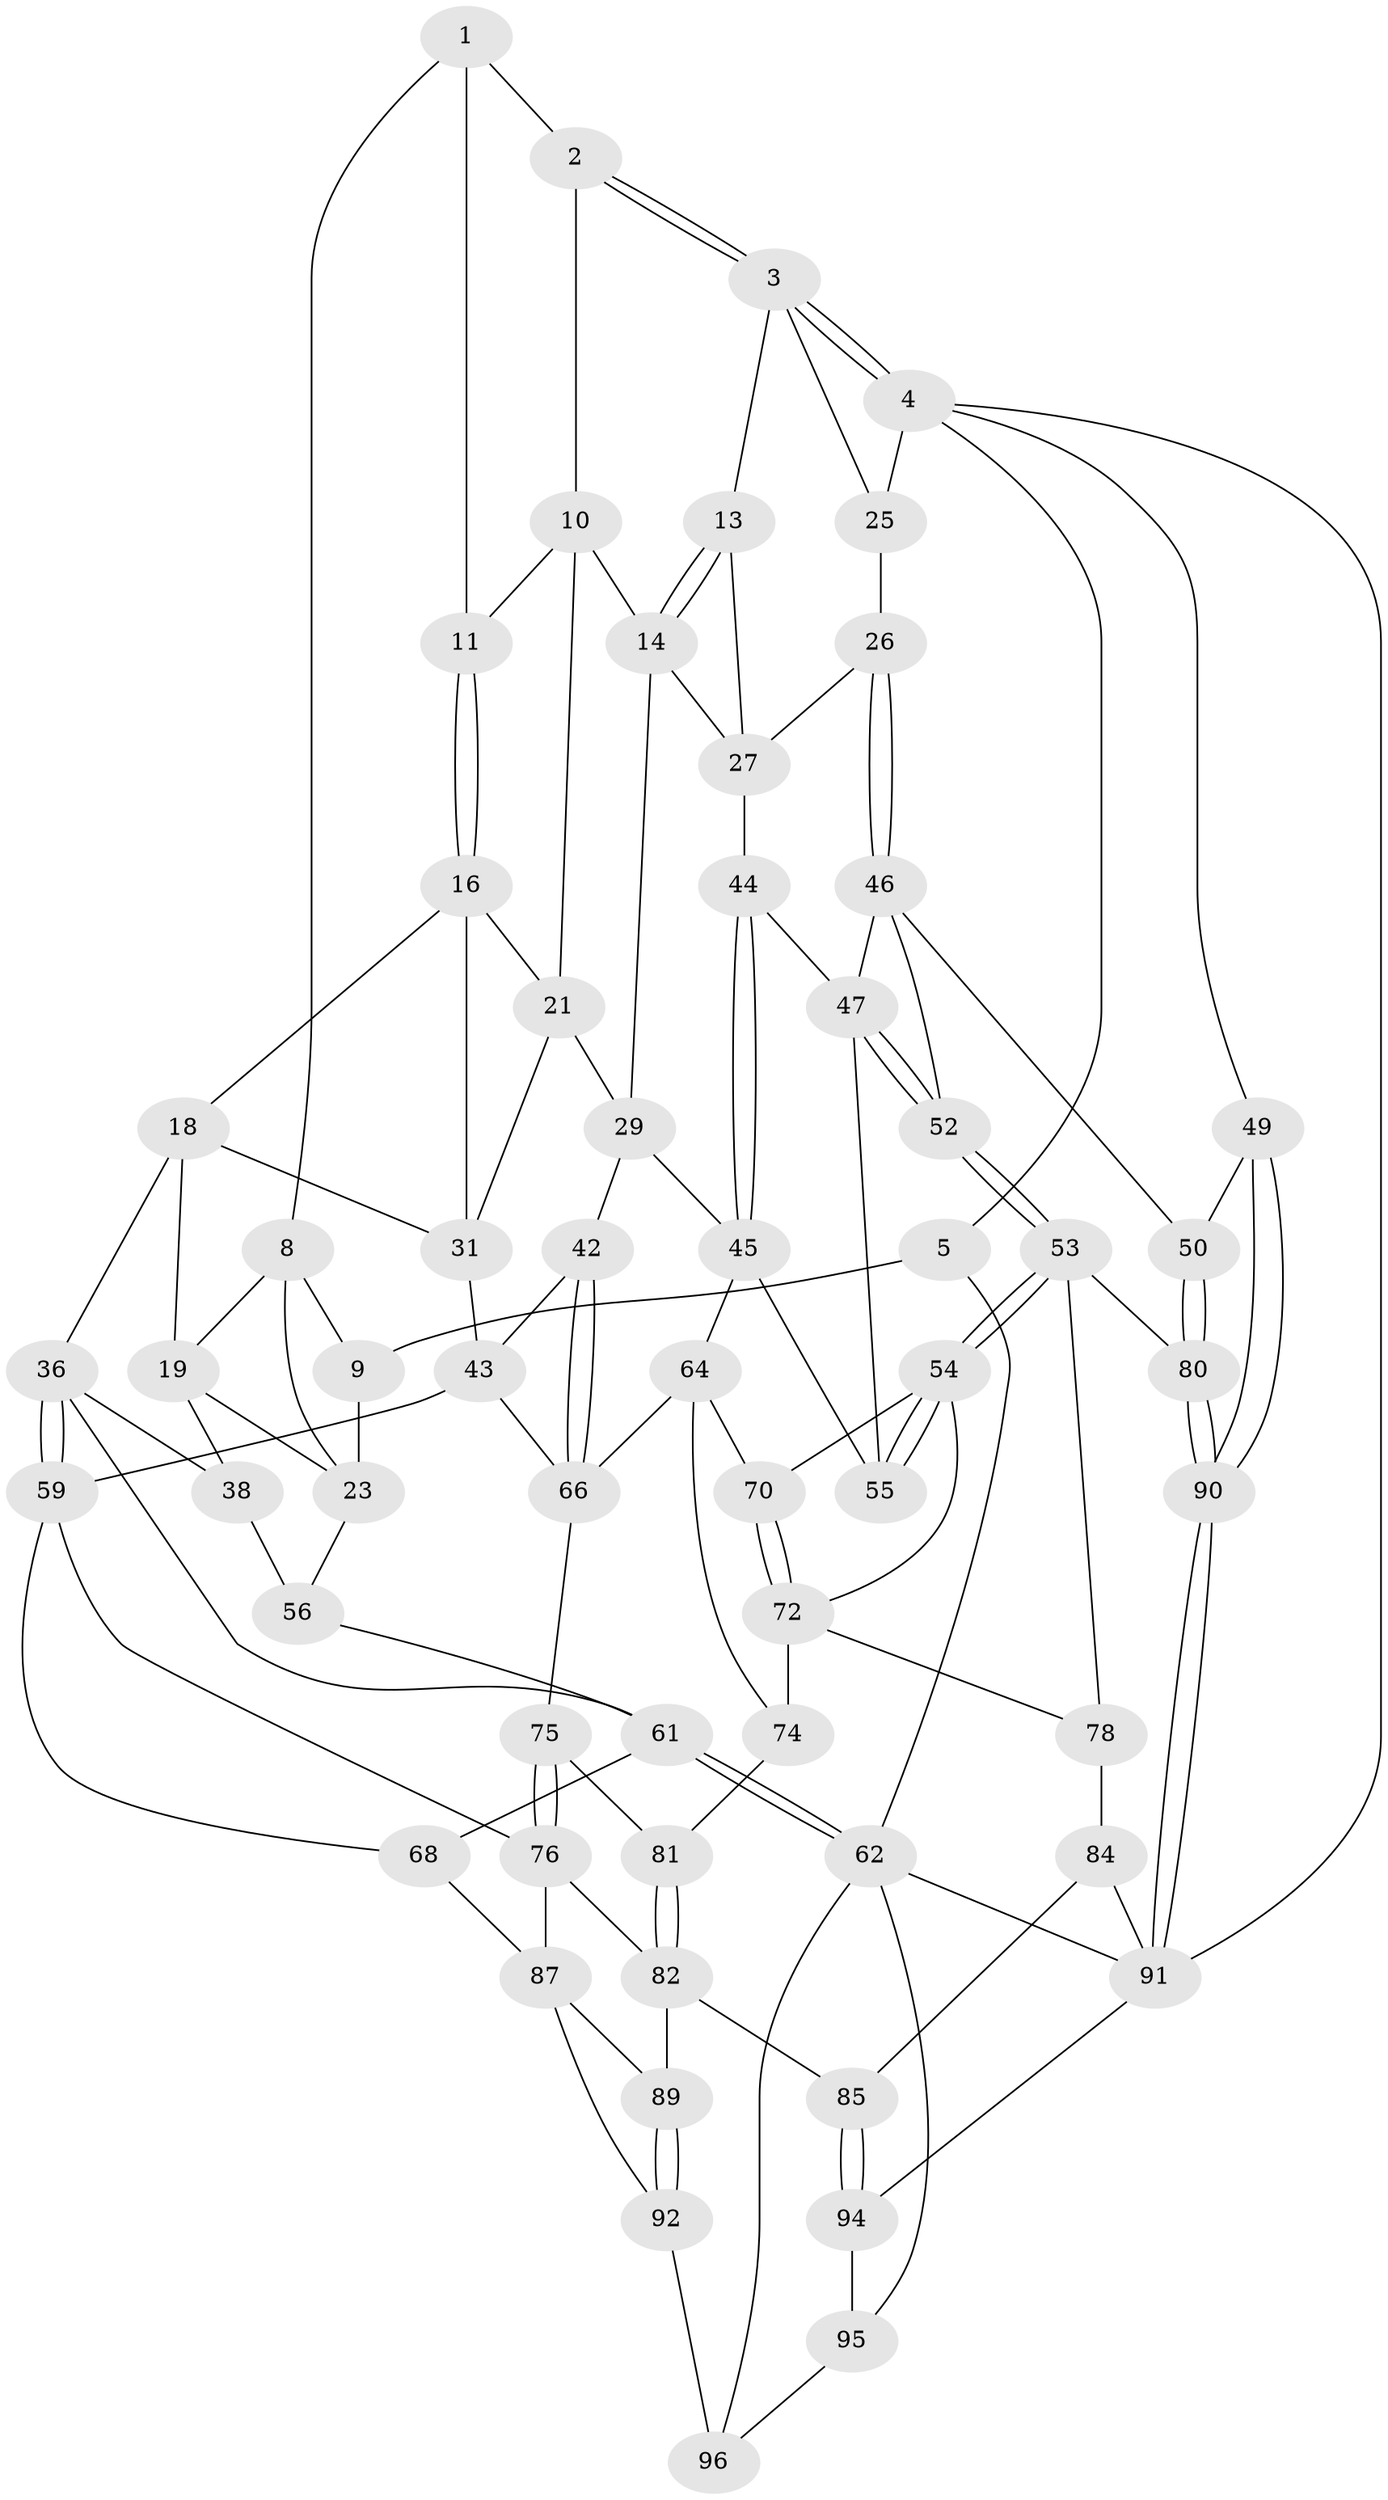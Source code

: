 // original degree distribution, {3: 0.0196078431372549, 4: 0.2647058823529412, 5: 0.47058823529411764, 6: 0.24509803921568626}
// Generated by graph-tools (version 1.1) at 2025/11/02/21/25 10:11:13]
// undirected, 61 vertices, 130 edges
graph export_dot {
graph [start="1"]
  node [color=gray90,style=filled];
  1 [pos="+0.1634868041629747+0",super="+7"];
  2 [pos="+0.3809727557546697+0"];
  3 [pos="+0.9252431139939385+0",super="+12"];
  4 [pos="+1+0",super="+24"];
  5 [pos="+0+0",super="+6"];
  8 [pos="+0.11125137858802156+0.0987937167184564",super="+20"];
  9 [pos="+0.08851444356259129+0.06991024785660109",super="+22"];
  10 [pos="+0.37504715470945993+0",super="+15"];
  11 [pos="+0.23855059368537046+0.076780435593231"];
  13 [pos="+0.8002835511107006+0"];
  14 [pos="+0.5378115421581372+0.2208748055191054",super="+28"];
  16 [pos="+0.2647988230356417+0.17813820729853375",super="+17"];
  18 [pos="+0.15114257287736085+0.2788854110769855",super="+35"];
  19 [pos="+0.13814487547472828+0.2731024091413678",super="+33"];
  21 [pos="+0.2837823467707144+0.1798429039265949",super="+30"];
  23 [pos="+0+0.10315142926756078",super="+34"];
  25 [pos="+0.9286077962453654+0.3212210331891505"];
  26 [pos="+0.8473922579464505+0.340900178297916"];
  27 [pos="+0.7665105341693497+0.2845274279282139",super="+32"];
  29 [pos="+0.434242466499648+0.29770168300763244",super="+41"];
  31 [pos="+0.3875882785487118+0.31807562080468776",super="+40"];
  36 [pos="+0.1753802692815363+0.48504606265883643",super="+37"];
  38 [pos="+0.09283638578835593+0.47324047840993533",super="+39"];
  42 [pos="+0.40423001024998206+0.5233329633013174"];
  43 [pos="+0.3753798498843753+0.49973972188468296",super="+58"];
  44 [pos="+0.5801854490135642+0.35452785734555653"];
  45 [pos="+0.5681632425249048+0.462076346206168",super="+57"];
  46 [pos="+0.8231509337785508+0.3769237487678317",super="+51"];
  47 [pos="+0.7660261324750366+0.4150767170134066",super="+48"];
  49 [pos="+1+0.5532419246713831"];
  50 [pos="+0.9518327057839305+0.5683582501987564"];
  52 [pos="+0.7854600516959248+0.5947272704911267"];
  53 [pos="+0.7785790003561198+0.5994364282047637",super="+77"];
  54 [pos="+0.7211086178329873+0.5799065928418174",super="+69"];
  55 [pos="+0.6789554899919145+0.5391594525284424"];
  56 [pos="+0+0.42876753973475434",super="+60"];
  59 [pos="+0.19012285609201787+0.5284009578706239",super="+67"];
  61 [pos="+0+0.7698418653712855",super="+63"];
  62 [pos="+0+1",super="+101"];
  64 [pos="+0.578476952142727+0.516949477604839",super="+65"];
  66 [pos="+0.4042801603447512+0.5272566572206857",super="+71"];
  68 [pos="+0+0.7663896830295637"];
  70 [pos="+0.6008584103695971+0.6015959323498608"];
  72 [pos="+0.5833738312481631+0.7097540656327505",super="+73"];
  74 [pos="+0.49836412757281245+0.6603213761784892"];
  75 [pos="+0.3253069213718121+0.65980859194154"];
  76 [pos="+0.27752896567862645+0.7235275040641312",super="+83"];
  78 [pos="+0.7560347371283297+0.7994497201409556",super="+79"];
  80 [pos="+0.8182269052949495+0.8086408575876852"];
  81 [pos="+0.3648313048553389+0.6744193166419472"];
  82 [pos="+0.41076809213768634+0.7715075157796231",super="+86"];
  84 [pos="+0.5246940462505231+0.8282370056955659",super="+98"];
  85 [pos="+0.5126602201392335+0.8353142633954099"];
  87 [pos="+0.2742769704537232+0.7387579070543644",super="+88"];
  89 [pos="+0.3174698687975027+0.8067349925540256"];
  90 [pos="+1+1"];
  91 [pos="+1+1",super="+97"];
  92 [pos="+0.3135467291215864+0.8692788954432157",super="+93"];
  94 [pos="+0.4898162384391495+0.8686858660556711",super="+100"];
  95 [pos="+0.3759304065664021+0.9255877950211622",super="+102"];
  96 [pos="+0.3330352467632985+0.896004318719977",super="+99"];
  1 -- 2;
  1 -- 8;
  1 -- 11;
  2 -- 3;
  2 -- 3;
  2 -- 10;
  3 -- 4;
  3 -- 4;
  3 -- 25;
  3 -- 13;
  4 -- 5;
  4 -- 91;
  4 -- 25;
  4 -- 49;
  5 -- 62;
  5 -- 9 [weight=2];
  8 -- 9;
  8 -- 19;
  8 -- 23;
  9 -- 23;
  10 -- 11;
  10 -- 21;
  10 -- 14;
  11 -- 16;
  11 -- 16;
  13 -- 14;
  13 -- 14;
  13 -- 27;
  14 -- 27;
  14 -- 29;
  16 -- 21;
  16 -- 18;
  16 -- 31;
  18 -- 19;
  18 -- 36;
  18 -- 31;
  19 -- 38;
  19 -- 23;
  21 -- 29;
  21 -- 31;
  23 -- 56;
  25 -- 26;
  26 -- 27;
  26 -- 46;
  26 -- 46;
  27 -- 44;
  29 -- 42;
  29 -- 45;
  31 -- 43;
  36 -- 59;
  36 -- 59;
  36 -- 38;
  36 -- 61;
  38 -- 56 [weight=2];
  42 -- 43;
  42 -- 66;
  42 -- 66;
  43 -- 59;
  43 -- 66;
  44 -- 45;
  44 -- 45;
  44 -- 47;
  45 -- 64;
  45 -- 55;
  46 -- 47;
  46 -- 50;
  46 -- 52;
  47 -- 52;
  47 -- 52;
  47 -- 55;
  49 -- 50;
  49 -- 90;
  49 -- 90;
  50 -- 80;
  50 -- 80;
  52 -- 53;
  52 -- 53;
  53 -- 54;
  53 -- 54;
  53 -- 80;
  53 -- 78;
  54 -- 55;
  54 -- 55;
  54 -- 72;
  54 -- 70;
  56 -- 61;
  59 -- 68;
  59 -- 76;
  61 -- 62;
  61 -- 62;
  61 -- 68;
  62 -- 91;
  62 -- 96;
  62 -- 95;
  64 -- 70;
  64 -- 66;
  64 -- 74;
  66 -- 75;
  68 -- 87;
  70 -- 72;
  70 -- 72;
  72 -- 74;
  72 -- 78;
  74 -- 81;
  75 -- 76;
  75 -- 76;
  75 -- 81;
  76 -- 82;
  76 -- 87;
  78 -- 84 [weight=2];
  80 -- 90;
  80 -- 90;
  81 -- 82;
  81 -- 82;
  82 -- 89;
  82 -- 85;
  84 -- 85;
  84 -- 91;
  85 -- 94;
  85 -- 94;
  87 -- 89;
  87 -- 92;
  89 -- 92;
  89 -- 92;
  90 -- 91;
  90 -- 91;
  91 -- 94;
  92 -- 96 [weight=2];
  94 -- 95 [weight=2];
  95 -- 96;
}
